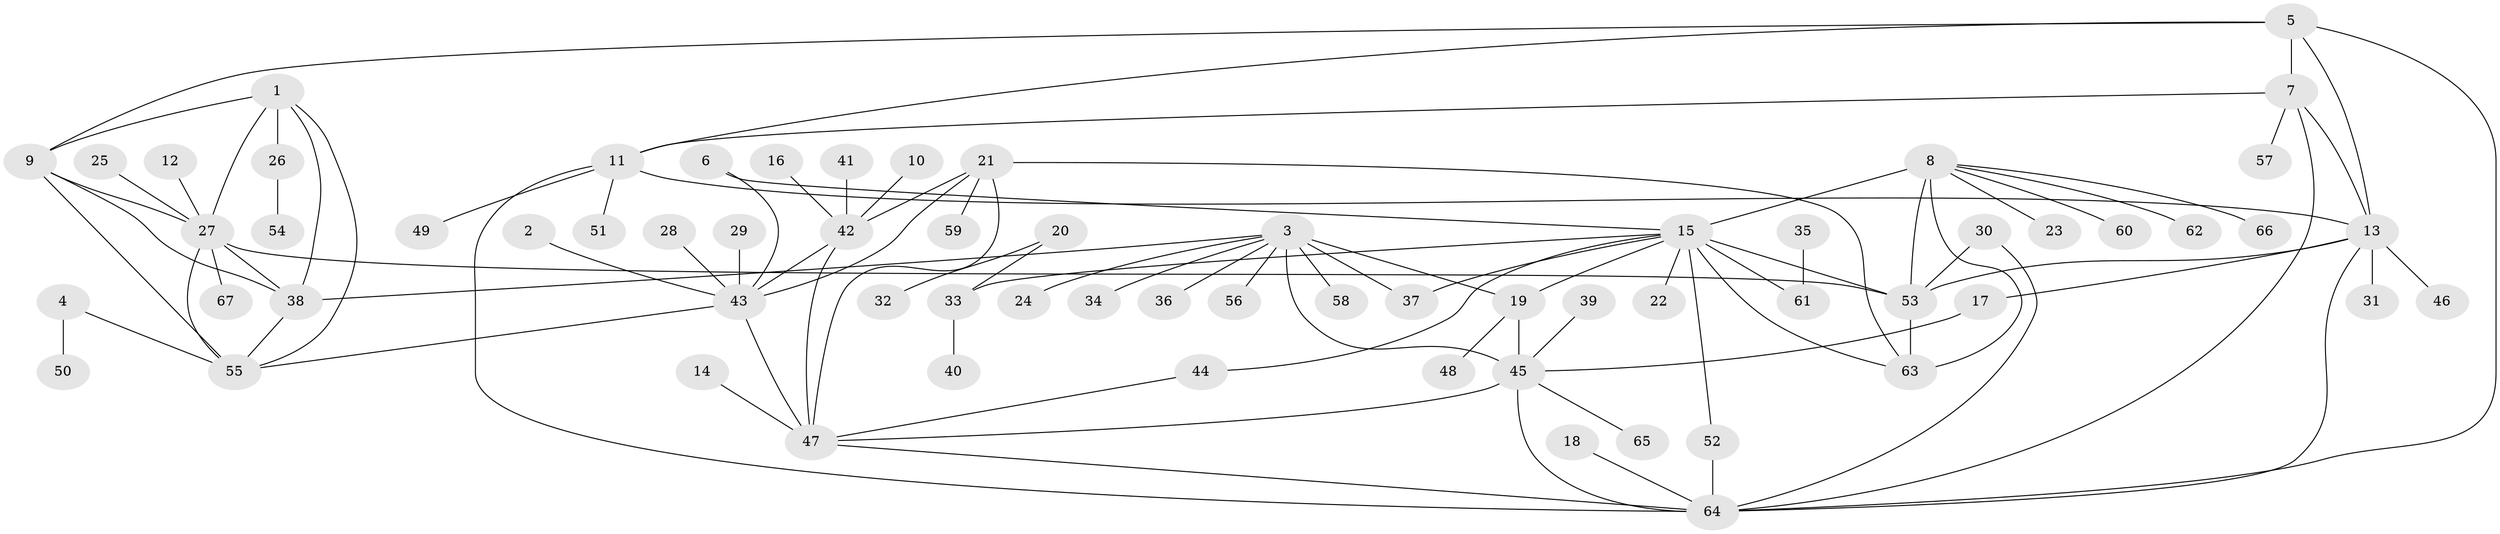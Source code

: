 // original degree distribution, {9: 0.02702702702702703, 6: 0.06306306306306306, 11: 0.018018018018018018, 10: 0.018018018018018018, 7: 0.07207207207207207, 5: 0.018018018018018018, 13: 0.009009009009009009, 1: 0.5585585585585585, 4: 0.009009009009009009, 3: 0.018018018018018018, 2: 0.1891891891891892}
// Generated by graph-tools (version 1.1) at 2025/37/03/04/25 23:37:31]
// undirected, 67 vertices, 97 edges
graph export_dot {
  node [color=gray90,style=filled];
  1;
  2;
  3;
  4;
  5;
  6;
  7;
  8;
  9;
  10;
  11;
  12;
  13;
  14;
  15;
  16;
  17;
  18;
  19;
  20;
  21;
  22;
  23;
  24;
  25;
  26;
  27;
  28;
  29;
  30;
  31;
  32;
  33;
  34;
  35;
  36;
  37;
  38;
  39;
  40;
  41;
  42;
  43;
  44;
  45;
  46;
  47;
  48;
  49;
  50;
  51;
  52;
  53;
  54;
  55;
  56;
  57;
  58;
  59;
  60;
  61;
  62;
  63;
  64;
  65;
  66;
  67;
  1 -- 9 [weight=1.0];
  1 -- 26 [weight=1.0];
  1 -- 27 [weight=1.0];
  1 -- 38 [weight=1.0];
  1 -- 55 [weight=1.0];
  2 -- 43 [weight=1.0];
  3 -- 19 [weight=2.0];
  3 -- 24 [weight=1.0];
  3 -- 34 [weight=1.0];
  3 -- 36 [weight=1.0];
  3 -- 37 [weight=1.0];
  3 -- 38 [weight=1.0];
  3 -- 45 [weight=4.0];
  3 -- 56 [weight=1.0];
  3 -- 58 [weight=1.0];
  4 -- 50 [weight=1.0];
  4 -- 55 [weight=1.0];
  5 -- 7 [weight=1.0];
  5 -- 9 [weight=1.0];
  5 -- 11 [weight=1.0];
  5 -- 13 [weight=1.0];
  5 -- 64 [weight=1.0];
  6 -- 15 [weight=1.0];
  6 -- 43 [weight=1.0];
  7 -- 11 [weight=1.0];
  7 -- 13 [weight=1.0];
  7 -- 57 [weight=1.0];
  7 -- 64 [weight=1.0];
  8 -- 15 [weight=2.0];
  8 -- 23 [weight=1.0];
  8 -- 53 [weight=2.0];
  8 -- 60 [weight=1.0];
  8 -- 62 [weight=1.0];
  8 -- 63 [weight=2.0];
  8 -- 66 [weight=1.0];
  9 -- 27 [weight=1.0];
  9 -- 38 [weight=1.0];
  9 -- 55 [weight=1.0];
  10 -- 42 [weight=1.0];
  11 -- 13 [weight=1.0];
  11 -- 49 [weight=1.0];
  11 -- 51 [weight=1.0];
  11 -- 64 [weight=1.0];
  12 -- 27 [weight=1.0];
  13 -- 17 [weight=1.0];
  13 -- 31 [weight=1.0];
  13 -- 46 [weight=1.0];
  13 -- 53 [weight=1.0];
  13 -- 64 [weight=1.0];
  14 -- 47 [weight=1.0];
  15 -- 19 [weight=1.0];
  15 -- 22 [weight=1.0];
  15 -- 33 [weight=1.0];
  15 -- 37 [weight=1.0];
  15 -- 44 [weight=1.0];
  15 -- 52 [weight=1.0];
  15 -- 53 [weight=1.0];
  15 -- 61 [weight=1.0];
  15 -- 63 [weight=1.0];
  16 -- 42 [weight=1.0];
  17 -- 45 [weight=1.0];
  18 -- 64 [weight=1.0];
  19 -- 45 [weight=2.0];
  19 -- 48 [weight=1.0];
  20 -- 32 [weight=1.0];
  20 -- 33 [weight=1.0];
  21 -- 42 [weight=2.0];
  21 -- 43 [weight=1.0];
  21 -- 47 [weight=1.0];
  21 -- 59 [weight=1.0];
  21 -- 63 [weight=1.0];
  25 -- 27 [weight=1.0];
  26 -- 54 [weight=1.0];
  27 -- 38 [weight=1.0];
  27 -- 53 [weight=1.0];
  27 -- 55 [weight=1.0];
  27 -- 67 [weight=1.0];
  28 -- 43 [weight=1.0];
  29 -- 43 [weight=1.0];
  30 -- 53 [weight=1.0];
  30 -- 64 [weight=1.0];
  33 -- 40 [weight=1.0];
  35 -- 61 [weight=1.0];
  38 -- 55 [weight=1.0];
  39 -- 45 [weight=1.0];
  41 -- 42 [weight=1.0];
  42 -- 43 [weight=2.0];
  42 -- 47 [weight=2.0];
  43 -- 47 [weight=1.0];
  43 -- 55 [weight=1.0];
  44 -- 47 [weight=1.0];
  45 -- 47 [weight=1.0];
  45 -- 64 [weight=1.0];
  45 -- 65 [weight=1.0];
  47 -- 64 [weight=1.0];
  52 -- 64 [weight=1.0];
  53 -- 63 [weight=1.0];
}
